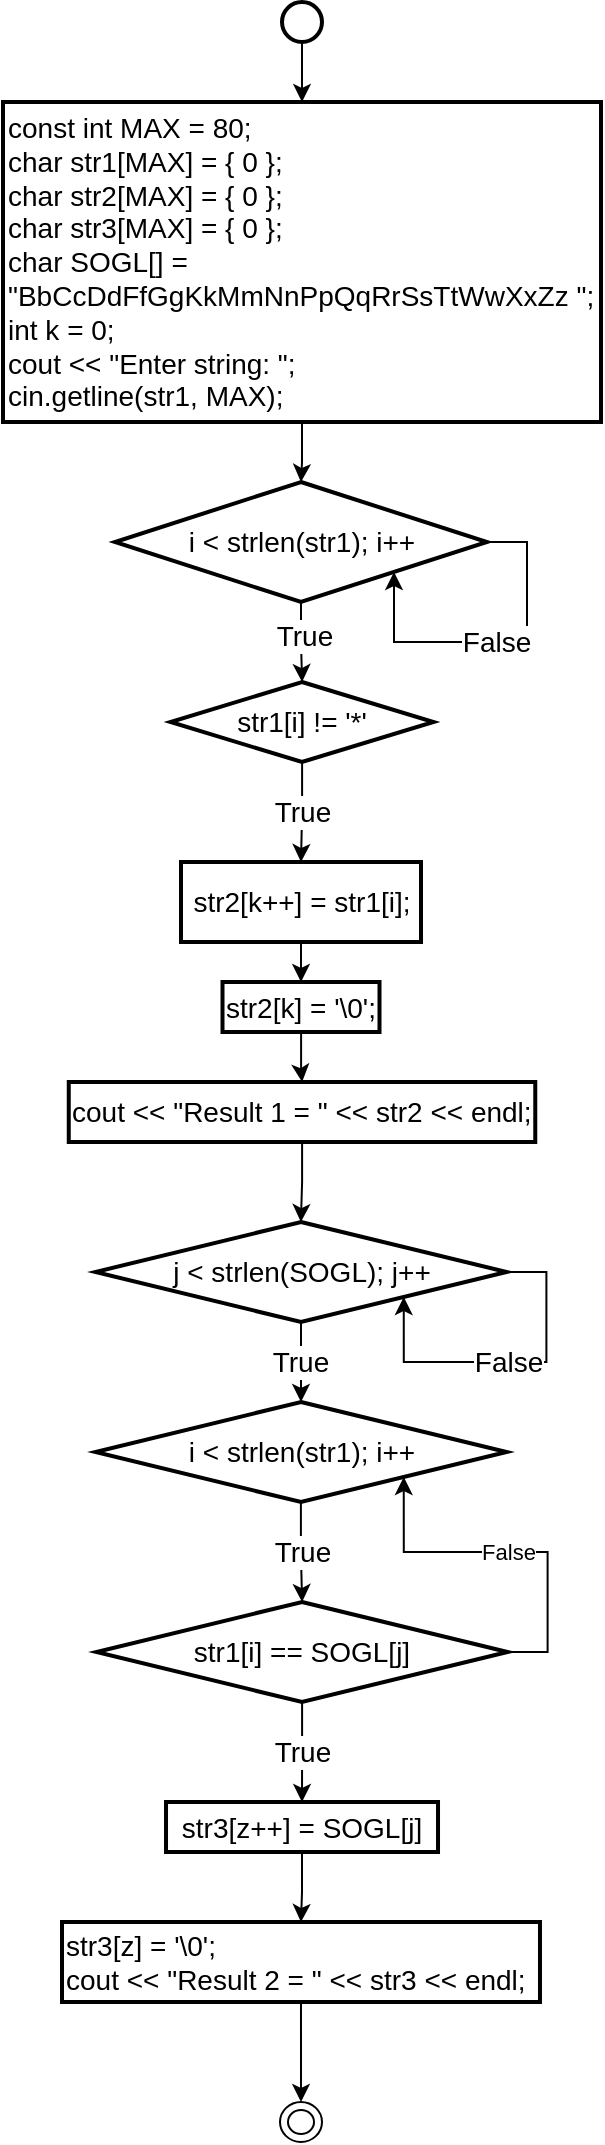 <mxfile version="25.0.3">
  <diagram name="Страница — 1" id="2DK5NTU_Q7VHI54rGYHm">
    <mxGraphModel dx="1509" dy="861" grid="1" gridSize="10" guides="1" tooltips="1" connect="1" arrows="1" fold="1" page="1" pageScale="1" pageWidth="827" pageHeight="1169" math="0" shadow="0">
      <root>
        <mxCell id="0" />
        <mxCell id="1" parent="0" />
        <mxCell id="5v5FsNWvdkEkFC-KHn7h-11" value="" style="edgeStyle=orthogonalEdgeStyle;rounded=0;orthogonalLoop=1;jettySize=auto;html=1;" edge="1" parent="1" source="5v5FsNWvdkEkFC-KHn7h-1" target="5v5FsNWvdkEkFC-KHn7h-10">
          <mxGeometry relative="1" as="geometry" />
        </mxCell>
        <mxCell id="5v5FsNWvdkEkFC-KHn7h-1" value="" style="strokeWidth=2;html=1;shape=mxgraph.flowchart.start_2;whiteSpace=wrap;" vertex="1" parent="1">
          <mxGeometry x="404" y="30" width="20" height="20" as="geometry" />
        </mxCell>
        <mxCell id="5v5FsNWvdkEkFC-KHn7h-4" value="" style="ellipse;html=1;shape=endState;" vertex="1" parent="1">
          <mxGeometry x="403" y="1080" width="21" height="20" as="geometry" />
        </mxCell>
        <mxCell id="5v5FsNWvdkEkFC-KHn7h-13" value="" style="edgeStyle=orthogonalEdgeStyle;rounded=0;orthogonalLoop=1;jettySize=auto;html=1;" edge="1" parent="1" source="5v5FsNWvdkEkFC-KHn7h-10" target="5v5FsNWvdkEkFC-KHn7h-12">
          <mxGeometry relative="1" as="geometry" />
        </mxCell>
        <mxCell id="5v5FsNWvdkEkFC-KHn7h-10" value="const int MAX = 80;&lt;br&gt;char str1[MAX] = { 0 };&lt;br&gt;char str2[MAX] = { 0 };&lt;br&gt;char str3[MAX] = { 0 };&lt;br&gt;char SOGL[] = &quot;BbCcDdFfGgKkMmNnPpQqRrSsTtWwXxZz &quot;;&lt;br&gt;int k = 0;&lt;br&gt;cout &amp;lt;&amp;lt; &quot;Enter string: &quot;;&lt;br&gt;cin.getline(str1, MAX);" style="whiteSpace=wrap;html=1;strokeWidth=2;align=left;fontSize=14;" vertex="1" parent="1">
          <mxGeometry x="264.5" y="80" width="299" height="160" as="geometry" />
        </mxCell>
        <mxCell id="5v5FsNWvdkEkFC-KHn7h-15" value="" style="edgeStyle=orthogonalEdgeStyle;rounded=0;orthogonalLoop=1;jettySize=auto;html=1;" edge="1" parent="1" source="5v5FsNWvdkEkFC-KHn7h-12" target="5v5FsNWvdkEkFC-KHn7h-14">
          <mxGeometry relative="1" as="geometry" />
        </mxCell>
        <mxCell id="5v5FsNWvdkEkFC-KHn7h-32" value="True" style="edgeLabel;html=1;align=center;verticalAlign=middle;resizable=0;points=[];fontSize=14;" vertex="1" connectable="0" parent="5v5FsNWvdkEkFC-KHn7h-15">
          <mxGeometry x="-0.189" y="1" relative="1" as="geometry">
            <mxPoint as="offset" />
          </mxGeometry>
        </mxCell>
        <mxCell id="5v5FsNWvdkEkFC-KHn7h-12" value="i &amp;lt; strlen(str1); i++" style="rhombus;whiteSpace=wrap;html=1;fontSize=14;align=center;strokeWidth=2;" vertex="1" parent="1">
          <mxGeometry x="320.5" y="270" width="186" height="60" as="geometry" />
        </mxCell>
        <mxCell id="5v5FsNWvdkEkFC-KHn7h-21" value="True" style="edgeStyle=orthogonalEdgeStyle;rounded=0;orthogonalLoop=1;jettySize=auto;html=1;fontSize=14;" edge="1" parent="1" source="5v5FsNWvdkEkFC-KHn7h-14" target="5v5FsNWvdkEkFC-KHn7h-20">
          <mxGeometry relative="1" as="geometry" />
        </mxCell>
        <mxCell id="5v5FsNWvdkEkFC-KHn7h-14" value="str1[i] != &#39;*&#39;" style="rhombus;whiteSpace=wrap;html=1;fontSize=14;align=center;strokeWidth=2;" vertex="1" parent="1">
          <mxGeometry x="348.25" y="370" width="131.5" height="40" as="geometry" />
        </mxCell>
        <mxCell id="5v5FsNWvdkEkFC-KHn7h-24" value="" style="edgeStyle=orthogonalEdgeStyle;rounded=0;orthogonalLoop=1;jettySize=auto;html=1;" edge="1" parent="1" source="5v5FsNWvdkEkFC-KHn7h-20" target="5v5FsNWvdkEkFC-KHn7h-23">
          <mxGeometry relative="1" as="geometry" />
        </mxCell>
        <mxCell id="5v5FsNWvdkEkFC-KHn7h-20" value="str2[k++] = str1[i];" style="whiteSpace=wrap;html=1;fontSize=14;strokeWidth=2;" vertex="1" parent="1">
          <mxGeometry x="353.5" y="460" width="120" height="40" as="geometry" />
        </mxCell>
        <mxCell id="5v5FsNWvdkEkFC-KHn7h-26" value="" style="edgeStyle=orthogonalEdgeStyle;rounded=0;orthogonalLoop=1;jettySize=auto;html=1;" edge="1" parent="1" source="5v5FsNWvdkEkFC-KHn7h-23" target="5v5FsNWvdkEkFC-KHn7h-25">
          <mxGeometry relative="1" as="geometry" />
        </mxCell>
        <mxCell id="5v5FsNWvdkEkFC-KHn7h-23" value="str2[k] = &#39;\0&#39;;" style="whiteSpace=wrap;html=1;fontSize=14;strokeWidth=2;" vertex="1" parent="1">
          <mxGeometry x="374.25" y="520" width="78.5" height="25" as="geometry" />
        </mxCell>
        <mxCell id="5v5FsNWvdkEkFC-KHn7h-30" value="" style="edgeStyle=orthogonalEdgeStyle;rounded=0;orthogonalLoop=1;jettySize=auto;html=1;" edge="1" parent="1" source="5v5FsNWvdkEkFC-KHn7h-25" target="5v5FsNWvdkEkFC-KHn7h-29">
          <mxGeometry relative="1" as="geometry" />
        </mxCell>
        <mxCell id="5v5FsNWvdkEkFC-KHn7h-25" value="cout &amp;lt;&amp;lt; &quot;Result 1 = &quot; &amp;lt;&amp;lt; str2 &amp;lt;&amp;lt; endl;" style="whiteSpace=wrap;html=1;fontSize=14;strokeWidth=2;align=left;" vertex="1" parent="1">
          <mxGeometry x="297.38" y="570" width="233.25" height="30" as="geometry" />
        </mxCell>
        <mxCell id="5v5FsNWvdkEkFC-KHn7h-34" value="True" style="edgeStyle=orthogonalEdgeStyle;rounded=0;orthogonalLoop=1;jettySize=auto;html=1;fontSize=14;" edge="1" parent="1" source="5v5FsNWvdkEkFC-KHn7h-29" target="5v5FsNWvdkEkFC-KHn7h-33">
          <mxGeometry relative="1" as="geometry" />
        </mxCell>
        <mxCell id="5v5FsNWvdkEkFC-KHn7h-29" value="j &amp;lt; strlen(SOGL); j++" style="rhombus;whiteSpace=wrap;html=1;fontSize=14;align=center;strokeWidth=2;" vertex="1" parent="1">
          <mxGeometry x="310.74" y="640" width="205.51" height="50" as="geometry" />
        </mxCell>
        <mxCell id="5v5FsNWvdkEkFC-KHn7h-38" value="True" style="edgeStyle=orthogonalEdgeStyle;rounded=0;orthogonalLoop=1;jettySize=auto;html=1;fontSize=14;" edge="1" parent="1" source="5v5FsNWvdkEkFC-KHn7h-33" target="5v5FsNWvdkEkFC-KHn7h-37">
          <mxGeometry relative="1" as="geometry" />
        </mxCell>
        <mxCell id="5v5FsNWvdkEkFC-KHn7h-33" value="i &lt; strlen(str1); i++" style="rhombus;whiteSpace=wrap;html=1;fontSize=14;align=center;strokeWidth=2;" vertex="1" parent="1">
          <mxGeometry x="310.74" y="730" width="205.51" height="50" as="geometry" />
        </mxCell>
        <mxCell id="5v5FsNWvdkEkFC-KHn7h-43" value="&lt;font&gt;True&lt;/font&gt;" style="edgeStyle=orthogonalEdgeStyle;rounded=0;orthogonalLoop=1;jettySize=auto;html=1;fontSize=14;" edge="1" parent="1" source="5v5FsNWvdkEkFC-KHn7h-37" target="5v5FsNWvdkEkFC-KHn7h-42">
          <mxGeometry relative="1" as="geometry" />
        </mxCell>
        <mxCell id="5v5FsNWvdkEkFC-KHn7h-44" value="False" style="edgeStyle=orthogonalEdgeStyle;rounded=0;orthogonalLoop=1;jettySize=auto;html=1;exitX=1;exitY=0.5;exitDx=0;exitDy=0;entryX=1;entryY=1;entryDx=0;entryDy=0;" edge="1" parent="1" source="5v5FsNWvdkEkFC-KHn7h-37" target="5v5FsNWvdkEkFC-KHn7h-33">
          <mxGeometry relative="1" as="geometry" />
        </mxCell>
        <mxCell id="5v5FsNWvdkEkFC-KHn7h-37" value="str1[i] == SOGL[j]" style="rhombus;whiteSpace=wrap;html=1;fontSize=14;align=center;strokeWidth=2;" vertex="1" parent="1">
          <mxGeometry x="311.25" y="830" width="205.51" height="50" as="geometry" />
        </mxCell>
        <mxCell id="5v5FsNWvdkEkFC-KHn7h-39" value="False" style="edgeStyle=orthogonalEdgeStyle;rounded=0;orthogonalLoop=1;jettySize=auto;html=1;exitX=1;exitY=0.5;exitDx=0;exitDy=0;entryX=1;entryY=1;entryDx=0;entryDy=0;fontSize=14;" edge="1" parent="1" source="5v5FsNWvdkEkFC-KHn7h-29" target="5v5FsNWvdkEkFC-KHn7h-29">
          <mxGeometry relative="1" as="geometry" />
        </mxCell>
        <mxCell id="5v5FsNWvdkEkFC-KHn7h-41" value="False" style="edgeStyle=orthogonalEdgeStyle;rounded=0;orthogonalLoop=1;jettySize=auto;html=1;exitX=1;exitY=0.5;exitDx=0;exitDy=0;entryX=1;entryY=1;entryDx=0;entryDy=0;fontSize=14;" edge="1" parent="1" source="5v5FsNWvdkEkFC-KHn7h-12" target="5v5FsNWvdkEkFC-KHn7h-12">
          <mxGeometry relative="1" as="geometry" />
        </mxCell>
        <mxCell id="5v5FsNWvdkEkFC-KHn7h-46" value="" style="edgeStyle=orthogonalEdgeStyle;rounded=0;orthogonalLoop=1;jettySize=auto;html=1;" edge="1" parent="1" source="5v5FsNWvdkEkFC-KHn7h-42" target="5v5FsNWvdkEkFC-KHn7h-45">
          <mxGeometry relative="1" as="geometry" />
        </mxCell>
        <mxCell id="5v5FsNWvdkEkFC-KHn7h-42" value="str3[z++] = SOGL[j]" style="whiteSpace=wrap;html=1;fontSize=14;strokeWidth=2;" vertex="1" parent="1">
          <mxGeometry x="346.01" y="930" width="136" height="25" as="geometry" />
        </mxCell>
        <mxCell id="5v5FsNWvdkEkFC-KHn7h-47" style="edgeStyle=orthogonalEdgeStyle;rounded=0;orthogonalLoop=1;jettySize=auto;html=1;exitX=0.5;exitY=1;exitDx=0;exitDy=0;entryX=0.5;entryY=0;entryDx=0;entryDy=0;" edge="1" parent="1" source="5v5FsNWvdkEkFC-KHn7h-45" target="5v5FsNWvdkEkFC-KHn7h-4">
          <mxGeometry relative="1" as="geometry" />
        </mxCell>
        <mxCell id="5v5FsNWvdkEkFC-KHn7h-45" value="str3[z] = &#39;\0&#39;;&lt;div&gt;cout &amp;lt;&amp;lt; &quot;Result 2 = &quot; &amp;lt;&amp;lt; str3 &amp;lt;&amp;lt; endl;&lt;/div&gt;" style="whiteSpace=wrap;html=1;fontSize=14;strokeWidth=2;align=left;" vertex="1" parent="1">
          <mxGeometry x="294" y="990" width="238.99" height="40" as="geometry" />
        </mxCell>
      </root>
    </mxGraphModel>
  </diagram>
</mxfile>
